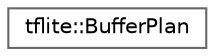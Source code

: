 digraph "Graphical Class Hierarchy"
{
 // LATEX_PDF_SIZE
  bgcolor="transparent";
  edge [fontname=Helvetica,fontsize=10,labelfontname=Helvetica,labelfontsize=10];
  node [fontname=Helvetica,fontsize=10,shape=box,height=0.2,width=0.4];
  rankdir="LR";
  Node0 [id="Node000000",label="tflite::BufferPlan",height=0.2,width=0.4,color="grey40", fillcolor="white", style="filled",URL="$structtflite_1_1_buffer_plan.html",tooltip=" "];
}
